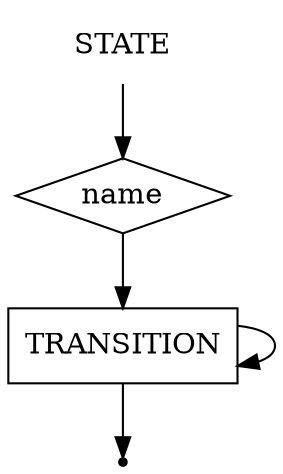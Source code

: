 digraph STATE {
    start [label=STATE shape=plaintext]
    A [label=name shape=diamond]
    B [label=TRANSITION shape=box]
    end [label="" shape=point]
    start -> A
    A -> B
    B -> B
    B -> end
}